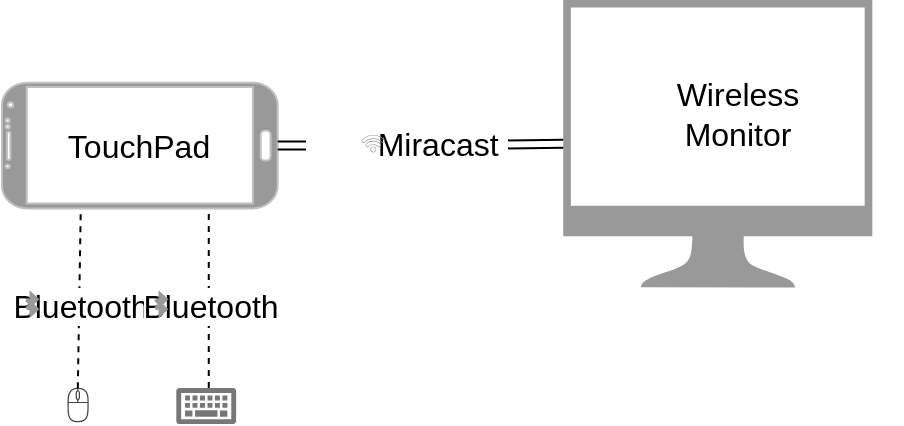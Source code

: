 <mxfile version="14.6.13" type="device"><diagram id="HGieBhDEQfPjRii6ZRjT" name="第 1 页"><mxGraphModel dx="2765" dy="1978" grid="1" gridSize="10" guides="1" tooltips="1" connect="1" arrows="1" fold="1" page="1" pageScale="1" pageWidth="827" pageHeight="1169" math="0" shadow="0"><root><mxCell id="0"/><mxCell id="1" parent="0"/><mxCell id="bNNHzbzuvy9ge4nWQGrn-1" value="" style="group" vertex="1" connectable="0" parent="1"><mxGeometry x="120" y="88" width="450" height="212" as="geometry"/></mxCell><mxCell id="BUkLAkVTsNJoFJi46Ef9-2" value="" style="pointerEvents=1;shadow=0;dashed=0;html=1;strokeColor=none;aspect=fixed;labelPosition=center;verticalLabelPosition=bottom;verticalAlign=top;align=center;outlineConnect=0;shape=mxgraph.vvd.monitor;fillColor=#999999;sketch=0;" parent="bNNHzbzuvy9ge4nWQGrn-1" vertex="1"><mxGeometry x="280.607" width="154.549" height="143.729" as="geometry"/></mxCell><mxCell id="BUkLAkVTsNJoFJi46Ef9-4" value="" style="group;sketch=0;" parent="bNNHzbzuvy9ge4nWQGrn-1" vertex="1" connectable="0"><mxGeometry y="41.322" width="137.842" height="62.881" as="geometry"/></mxCell><mxCell id="BUkLAkVTsNJoFJi46Ef9-1" value="" style="verticalLabelPosition=bottom;verticalAlign=top;html=1;shadow=0;dashed=0;strokeWidth=1;shape=mxgraph.android.phone2;strokeColor=#c0c0c0;direction=north;fillColor=#999999;" parent="BUkLAkVTsNJoFJi46Ef9-4" vertex="1"><mxGeometry width="137.842" height="62.881" as="geometry"/></mxCell><mxCell id="BUkLAkVTsNJoFJi46Ef9-3" value="&lt;font style=&quot;font-size: 16px&quot;&gt;TouchPad&lt;/font&gt;" style="text;html=1;strokeColor=none;fillColor=none;align=center;verticalAlign=middle;whiteSpace=wrap;rounded=0;" parent="BUkLAkVTsNJoFJi46Ef9-4" vertex="1"><mxGeometry x="60.306" y="27.511" width="17.23" height="7.86" as="geometry"/></mxCell><mxCell id="BUkLAkVTsNJoFJi46Ef9-15" style="edgeStyle=orthogonalEdgeStyle;shape=link;rounded=0;orthogonalLoop=1;jettySize=auto;html=1;strokeWidth=1;" parent="bNNHzbzuvy9ge4nWQGrn-1" source="BUkLAkVTsNJoFJi46Ef9-1" target="BUkLAkVTsNJoFJi46Ef9-2" edge="1"><mxGeometry relative="1" as="geometry"><mxPoint x="142.765" y="71.864" as="sourcePoint"/></mxGeometry></mxCell><mxCell id="BUkLAkVTsNJoFJi46Ef9-23" value="&lt;font style=&quot;font-size: 16px&quot;&gt;&amp;nbsp; &amp;nbsp; &amp;nbsp; &amp;nbsp; Miracast&amp;nbsp;&lt;/font&gt;" style="edgeLabel;html=1;align=center;verticalAlign=middle;resizable=0;points=[];" parent="BUkLAkVTsNJoFJi46Ef9-15" vertex="1" connectable="0"><mxGeometry x="-0.11" y="1" relative="1" as="geometry"><mxPoint as="offset"/></mxGeometry></mxCell><mxCell id="BUkLAkVTsNJoFJi46Ef9-16" value="" style="pointerEvents=1;shadow=0;dashed=0;html=1;strokeColor=none;fillColor=#434445;aspect=fixed;labelPosition=center;verticalLabelPosition=bottom;verticalAlign=top;align=center;outlineConnect=0;shape=mxgraph.vvd.mouse;" parent="bNNHzbzuvy9ge4nWQGrn-1" vertex="1"><mxGeometry x="32.491" y="188.644" width="11.004" height="22.458" as="geometry"/></mxCell><mxCell id="BUkLAkVTsNJoFJi46Ef9-18" value="" style="aspect=fixed;pointerEvents=1;shadow=0;dashed=0;html=1;strokeColor=none;labelPosition=center;verticalLabelPosition=bottom;verticalAlign=top;align=center;shape=mxgraph.mscae.enterprise.keyboard;fillColor=#777777;" parent="bNNHzbzuvy9ge4nWQGrn-1" vertex="1"><mxGeometry x="87.136" y="194.034" width="29.945" height="17.966" as="geometry"/></mxCell><mxCell id="BUkLAkVTsNJoFJi46Ef9-21" value="&lt;font style=&quot;font-size: 16px&quot;&gt;Wireless Monitor&lt;/font&gt;" style="text;html=1;strokeColor=none;fillColor=none;align=center;verticalAlign=middle;whiteSpace=wrap;rounded=0;" parent="bNNHzbzuvy9ge4nWQGrn-1" vertex="1"><mxGeometry x="337.738" y="45.814" width="60.035" height="22.458" as="geometry"/></mxCell><mxCell id="BUkLAkVTsNJoFJi46Ef9-24" value="" style="rounded=0;whiteSpace=wrap;html=1;sketch=0;fillColor=#FFFFFF;strokeColor=none;" parent="bNNHzbzuvy9ge4nWQGrn-1" vertex="1"><mxGeometry x="17.723" y="166.636" width="59.075" height="26.949" as="geometry"/></mxCell><mxCell id="BUkLAkVTsNJoFJi46Ef9-25" value="" style="endArrow=none;html=1;strokeWidth=1;exitX=0.347;exitY=1.019;exitDx=0;exitDy=0;exitPerimeter=0;dashed=1;entryX=-0.002;entryY=0.275;entryDx=0;entryDy=0;entryPerimeter=0;" parent="bNNHzbzuvy9ge4nWQGrn-1" edge="1"><mxGeometry width="50" height="50" relative="1" as="geometry"><mxPoint x="37.907" y="194.097" as="sourcePoint"/><mxPoint x="39.383" y="104.329" as="targetPoint"/></mxGeometry></mxCell><mxCell id="BUkLAkVTsNJoFJi46Ef9-26" value="&lt;font style=&quot;font-size: 16px&quot;&gt;Bluetooth&lt;/font&gt;" style="edgeLabel;html=1;align=center;verticalAlign=middle;resizable=0;points=[];" parent="BUkLAkVTsNJoFJi46Ef9-25" vertex="1" connectable="0"><mxGeometry x="-0.075" relative="1" as="geometry"><mxPoint as="offset"/></mxGeometry></mxCell><mxCell id="BUkLAkVTsNJoFJi46Ef9-38" value="" style="endArrow=none;html=1;strokeWidth=1;exitX=0.347;exitY=1.019;exitDx=0;exitDy=0;exitPerimeter=0;dashed=1;" parent="bNNHzbzuvy9ge4nWQGrn-1" edge="1"><mxGeometry width="50" height="50" relative="1" as="geometry"><mxPoint x="103.382" y="194.034" as="sourcePoint"/><mxPoint x="103.382" y="104.203" as="targetPoint"/></mxGeometry></mxCell><mxCell id="BUkLAkVTsNJoFJi46Ef9-39" value="&lt;font style=&quot;font-size: 16px&quot;&gt;Bluetooth&lt;/font&gt;" style="edgeLabel;html=1;align=center;verticalAlign=middle;resizable=0;points=[];" parent="BUkLAkVTsNJoFJi46Ef9-38" vertex="1" connectable="0"><mxGeometry x="-0.075" relative="1" as="geometry"><mxPoint as="offset"/></mxGeometry></mxCell><mxCell id="BUkLAkVTsNJoFJi46Ef9-42" value="" style="pointerEvents=1;shadow=0;dashed=0;html=1;strokeColor=none;aspect=fixed;labelPosition=center;verticalLabelPosition=bottom;verticalAlign=top;align=center;outlineConnect=0;shape=mxgraph.vvd.wi_fi;sketch=0;fillColor=#999999;rotation=-45;" parent="bNNHzbzuvy9ge4nWQGrn-1" vertex="1"><mxGeometry x="181.164" y="66.025" width="8.983" height="8.983" as="geometry"/></mxCell><mxCell id="BUkLAkVTsNJoFJi46Ef9-43" value="" style="html=1;verticalLabelPosition=bottom;align=center;labelBackgroundColor=#ffffff;verticalAlign=top;strokeWidth=2;shadow=0;dashed=0;shape=mxgraph.ios7.icons.bluetooth;pointerEvents=1;sketch=0;fillColor=#999999;aspect=fixed;strokeColor=#999999;" parent="bNNHzbzuvy9ge4nWQGrn-1" vertex="1"><mxGeometry x="76.798" y="147.367" width="4.941" height="9.486" as="geometry"/></mxCell><mxCell id="BUkLAkVTsNJoFJi46Ef9-49" value="" style="html=1;verticalLabelPosition=bottom;align=center;labelBackgroundColor=#ffffff;verticalAlign=top;strokeWidth=2;shadow=0;dashed=0;shape=mxgraph.ios7.icons.bluetooth;pointerEvents=1;sketch=0;fillColor=#999999;aspect=fixed;strokeColor=#999999;" parent="bNNHzbzuvy9ge4nWQGrn-1" vertex="1"><mxGeometry x="12.307" y="147.367" width="4.941" height="9.486" as="geometry"/></mxCell></root></mxGraphModel></diagram></mxfile>
